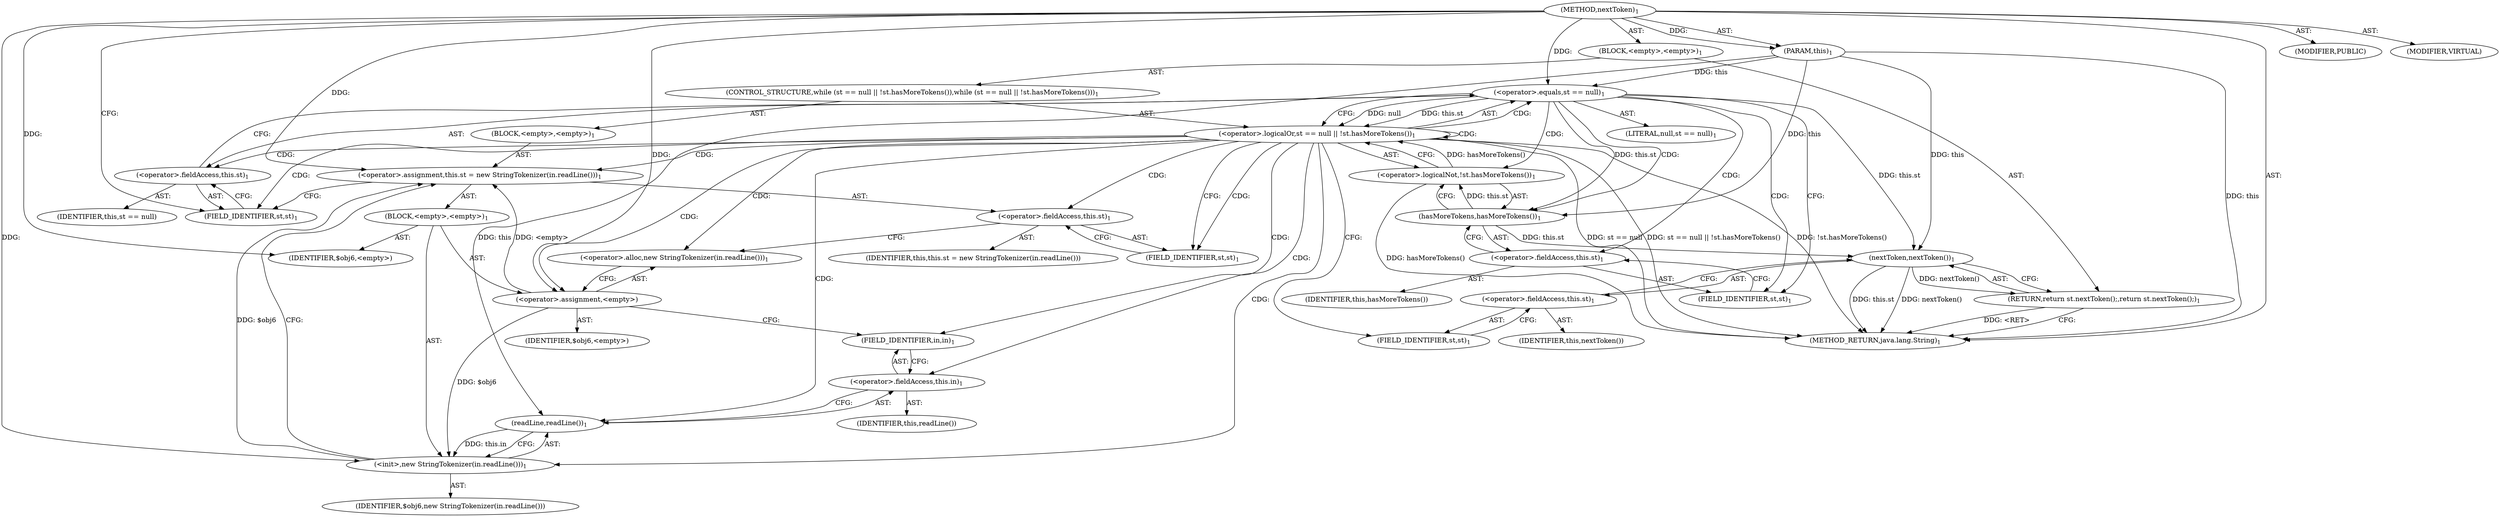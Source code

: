 digraph "nextToken" {  
"205" [label = <(METHOD,nextToken)<SUB>1</SUB>> ]
"206" [label = <(PARAM,this)<SUB>1</SUB>> ]
"207" [label = <(BLOCK,&lt;empty&gt;,&lt;empty&gt;)<SUB>1</SUB>> ]
"208" [label = <(CONTROL_STRUCTURE,while (st == null || !st.hasMoreTokens()),while (st == null || !st.hasMoreTokens()))<SUB>1</SUB>> ]
"209" [label = <(&lt;operator&gt;.logicalOr,st == null || !st.hasMoreTokens())<SUB>1</SUB>> ]
"210" [label = <(&lt;operator&gt;.equals,st == null)<SUB>1</SUB>> ]
"211" [label = <(&lt;operator&gt;.fieldAccess,this.st)<SUB>1</SUB>> ]
"212" [label = <(IDENTIFIER,this,st == null)> ]
"213" [label = <(FIELD_IDENTIFIER,st,st)<SUB>1</SUB>> ]
"214" [label = <(LITERAL,null,st == null)<SUB>1</SUB>> ]
"215" [label = <(&lt;operator&gt;.logicalNot,!st.hasMoreTokens())<SUB>1</SUB>> ]
"216" [label = <(hasMoreTokens,hasMoreTokens())<SUB>1</SUB>> ]
"217" [label = <(&lt;operator&gt;.fieldAccess,this.st)<SUB>1</SUB>> ]
"218" [label = <(IDENTIFIER,this,hasMoreTokens())> ]
"219" [label = <(FIELD_IDENTIFIER,st,st)<SUB>1</SUB>> ]
"220" [label = <(BLOCK,&lt;empty&gt;,&lt;empty&gt;)<SUB>1</SUB>> ]
"221" [label = <(&lt;operator&gt;.assignment,this.st = new StringTokenizer(in.readLine()))<SUB>1</SUB>> ]
"222" [label = <(&lt;operator&gt;.fieldAccess,this.st)<SUB>1</SUB>> ]
"223" [label = <(IDENTIFIER,this,this.st = new StringTokenizer(in.readLine()))> ]
"224" [label = <(FIELD_IDENTIFIER,st,st)<SUB>1</SUB>> ]
"225" [label = <(BLOCK,&lt;empty&gt;,&lt;empty&gt;)<SUB>1</SUB>> ]
"226" [label = <(&lt;operator&gt;.assignment,&lt;empty&gt;)> ]
"227" [label = <(IDENTIFIER,$obj6,&lt;empty&gt;)> ]
"228" [label = <(&lt;operator&gt;.alloc,new StringTokenizer(in.readLine()))<SUB>1</SUB>> ]
"229" [label = <(&lt;init&gt;,new StringTokenizer(in.readLine()))<SUB>1</SUB>> ]
"230" [label = <(IDENTIFIER,$obj6,new StringTokenizer(in.readLine()))> ]
"231" [label = <(readLine,readLine())<SUB>1</SUB>> ]
"232" [label = <(&lt;operator&gt;.fieldAccess,this.in)<SUB>1</SUB>> ]
"233" [label = <(IDENTIFIER,this,readLine())> ]
"234" [label = <(FIELD_IDENTIFIER,in,in)<SUB>1</SUB>> ]
"235" [label = <(IDENTIFIER,$obj6,&lt;empty&gt;)> ]
"236" [label = <(RETURN,return st.nextToken();,return st.nextToken();)<SUB>1</SUB>> ]
"237" [label = <(nextToken,nextToken())<SUB>1</SUB>> ]
"238" [label = <(&lt;operator&gt;.fieldAccess,this.st)<SUB>1</SUB>> ]
"239" [label = <(IDENTIFIER,this,nextToken())> ]
"240" [label = <(FIELD_IDENTIFIER,st,st)<SUB>1</SUB>> ]
"241" [label = <(MODIFIER,PUBLIC)> ]
"242" [label = <(MODIFIER,VIRTUAL)> ]
"243" [label = <(METHOD_RETURN,java.lang.String)<SUB>1</SUB>> ]
  "205" -> "206"  [ label = "AST: "] 
  "205" -> "207"  [ label = "AST: "] 
  "205" -> "241"  [ label = "AST: "] 
  "205" -> "242"  [ label = "AST: "] 
  "205" -> "243"  [ label = "AST: "] 
  "207" -> "208"  [ label = "AST: "] 
  "207" -> "236"  [ label = "AST: "] 
  "208" -> "209"  [ label = "AST: "] 
  "208" -> "220"  [ label = "AST: "] 
  "209" -> "210"  [ label = "AST: "] 
  "209" -> "215"  [ label = "AST: "] 
  "210" -> "211"  [ label = "AST: "] 
  "210" -> "214"  [ label = "AST: "] 
  "211" -> "212"  [ label = "AST: "] 
  "211" -> "213"  [ label = "AST: "] 
  "215" -> "216"  [ label = "AST: "] 
  "216" -> "217"  [ label = "AST: "] 
  "217" -> "218"  [ label = "AST: "] 
  "217" -> "219"  [ label = "AST: "] 
  "220" -> "221"  [ label = "AST: "] 
  "221" -> "222"  [ label = "AST: "] 
  "221" -> "225"  [ label = "AST: "] 
  "222" -> "223"  [ label = "AST: "] 
  "222" -> "224"  [ label = "AST: "] 
  "225" -> "226"  [ label = "AST: "] 
  "225" -> "229"  [ label = "AST: "] 
  "225" -> "235"  [ label = "AST: "] 
  "226" -> "227"  [ label = "AST: "] 
  "226" -> "228"  [ label = "AST: "] 
  "229" -> "230"  [ label = "AST: "] 
  "229" -> "231"  [ label = "AST: "] 
  "231" -> "232"  [ label = "AST: "] 
  "232" -> "233"  [ label = "AST: "] 
  "232" -> "234"  [ label = "AST: "] 
  "236" -> "237"  [ label = "AST: "] 
  "237" -> "238"  [ label = "AST: "] 
  "238" -> "239"  [ label = "AST: "] 
  "238" -> "240"  [ label = "AST: "] 
  "236" -> "243"  [ label = "CFG: "] 
  "209" -> "224"  [ label = "CFG: "] 
  "209" -> "240"  [ label = "CFG: "] 
  "237" -> "236"  [ label = "CFG: "] 
  "210" -> "209"  [ label = "CFG: "] 
  "210" -> "219"  [ label = "CFG: "] 
  "215" -> "209"  [ label = "CFG: "] 
  "221" -> "213"  [ label = "CFG: "] 
  "238" -> "237"  [ label = "CFG: "] 
  "211" -> "210"  [ label = "CFG: "] 
  "216" -> "215"  [ label = "CFG: "] 
  "222" -> "228"  [ label = "CFG: "] 
  "240" -> "238"  [ label = "CFG: "] 
  "213" -> "211"  [ label = "CFG: "] 
  "217" -> "216"  [ label = "CFG: "] 
  "224" -> "222"  [ label = "CFG: "] 
  "226" -> "234"  [ label = "CFG: "] 
  "229" -> "221"  [ label = "CFG: "] 
  "219" -> "217"  [ label = "CFG: "] 
  "228" -> "226"  [ label = "CFG: "] 
  "231" -> "229"  [ label = "CFG: "] 
  "232" -> "231"  [ label = "CFG: "] 
  "234" -> "232"  [ label = "CFG: "] 
  "205" -> "213"  [ label = "CFG: "] 
  "236" -> "243"  [ label = "DDG: &lt;RET&gt;"] 
  "206" -> "243"  [ label = "DDG: this"] 
  "209" -> "243"  [ label = "DDG: st == null"] 
  "215" -> "243"  [ label = "DDG: hasMoreTokens()"] 
  "209" -> "243"  [ label = "DDG: !st.hasMoreTokens()"] 
  "209" -> "243"  [ label = "DDG: st == null || !st.hasMoreTokens()"] 
  "237" -> "243"  [ label = "DDG: this.st"] 
  "237" -> "243"  [ label = "DDG: nextToken()"] 
  "205" -> "206"  [ label = "DDG: "] 
  "237" -> "236"  [ label = "DDG: nextToken()"] 
  "210" -> "209"  [ label = "DDG: this.st"] 
  "210" -> "209"  [ label = "DDG: null"] 
  "215" -> "209"  [ label = "DDG: hasMoreTokens()"] 
  "226" -> "221"  [ label = "DDG: &lt;empty&gt;"] 
  "229" -> "221"  [ label = "DDG: $obj6"] 
  "205" -> "221"  [ label = "DDG: "] 
  "206" -> "237"  [ label = "DDG: this"] 
  "210" -> "237"  [ label = "DDG: this.st"] 
  "216" -> "237"  [ label = "DDG: this.st"] 
  "206" -> "210"  [ label = "DDG: this"] 
  "205" -> "210"  [ label = "DDG: "] 
  "216" -> "215"  [ label = "DDG: this.st"] 
  "206" -> "216"  [ label = "DDG: this"] 
  "210" -> "216"  [ label = "DDG: this.st"] 
  "205" -> "226"  [ label = "DDG: "] 
  "205" -> "235"  [ label = "DDG: "] 
  "226" -> "229"  [ label = "DDG: $obj6"] 
  "205" -> "229"  [ label = "DDG: "] 
  "231" -> "229"  [ label = "DDG: this.in"] 
  "206" -> "231"  [ label = "DDG: this"] 
  "209" -> "221"  [ label = "CDG: "] 
  "209" -> "224"  [ label = "CDG: "] 
  "209" -> "229"  [ label = "CDG: "] 
  "209" -> "209"  [ label = "CDG: "] 
  "209" -> "211"  [ label = "CDG: "] 
  "209" -> "210"  [ label = "CDG: "] 
  "209" -> "232"  [ label = "CDG: "] 
  "209" -> "226"  [ label = "CDG: "] 
  "209" -> "213"  [ label = "CDG: "] 
  "209" -> "228"  [ label = "CDG: "] 
  "209" -> "222"  [ label = "CDG: "] 
  "209" -> "234"  [ label = "CDG: "] 
  "209" -> "231"  [ label = "CDG: "] 
  "210" -> "215"  [ label = "CDG: "] 
  "210" -> "217"  [ label = "CDG: "] 
  "210" -> "216"  [ label = "CDG: "] 
  "210" -> "219"  [ label = "CDG: "] 
}
